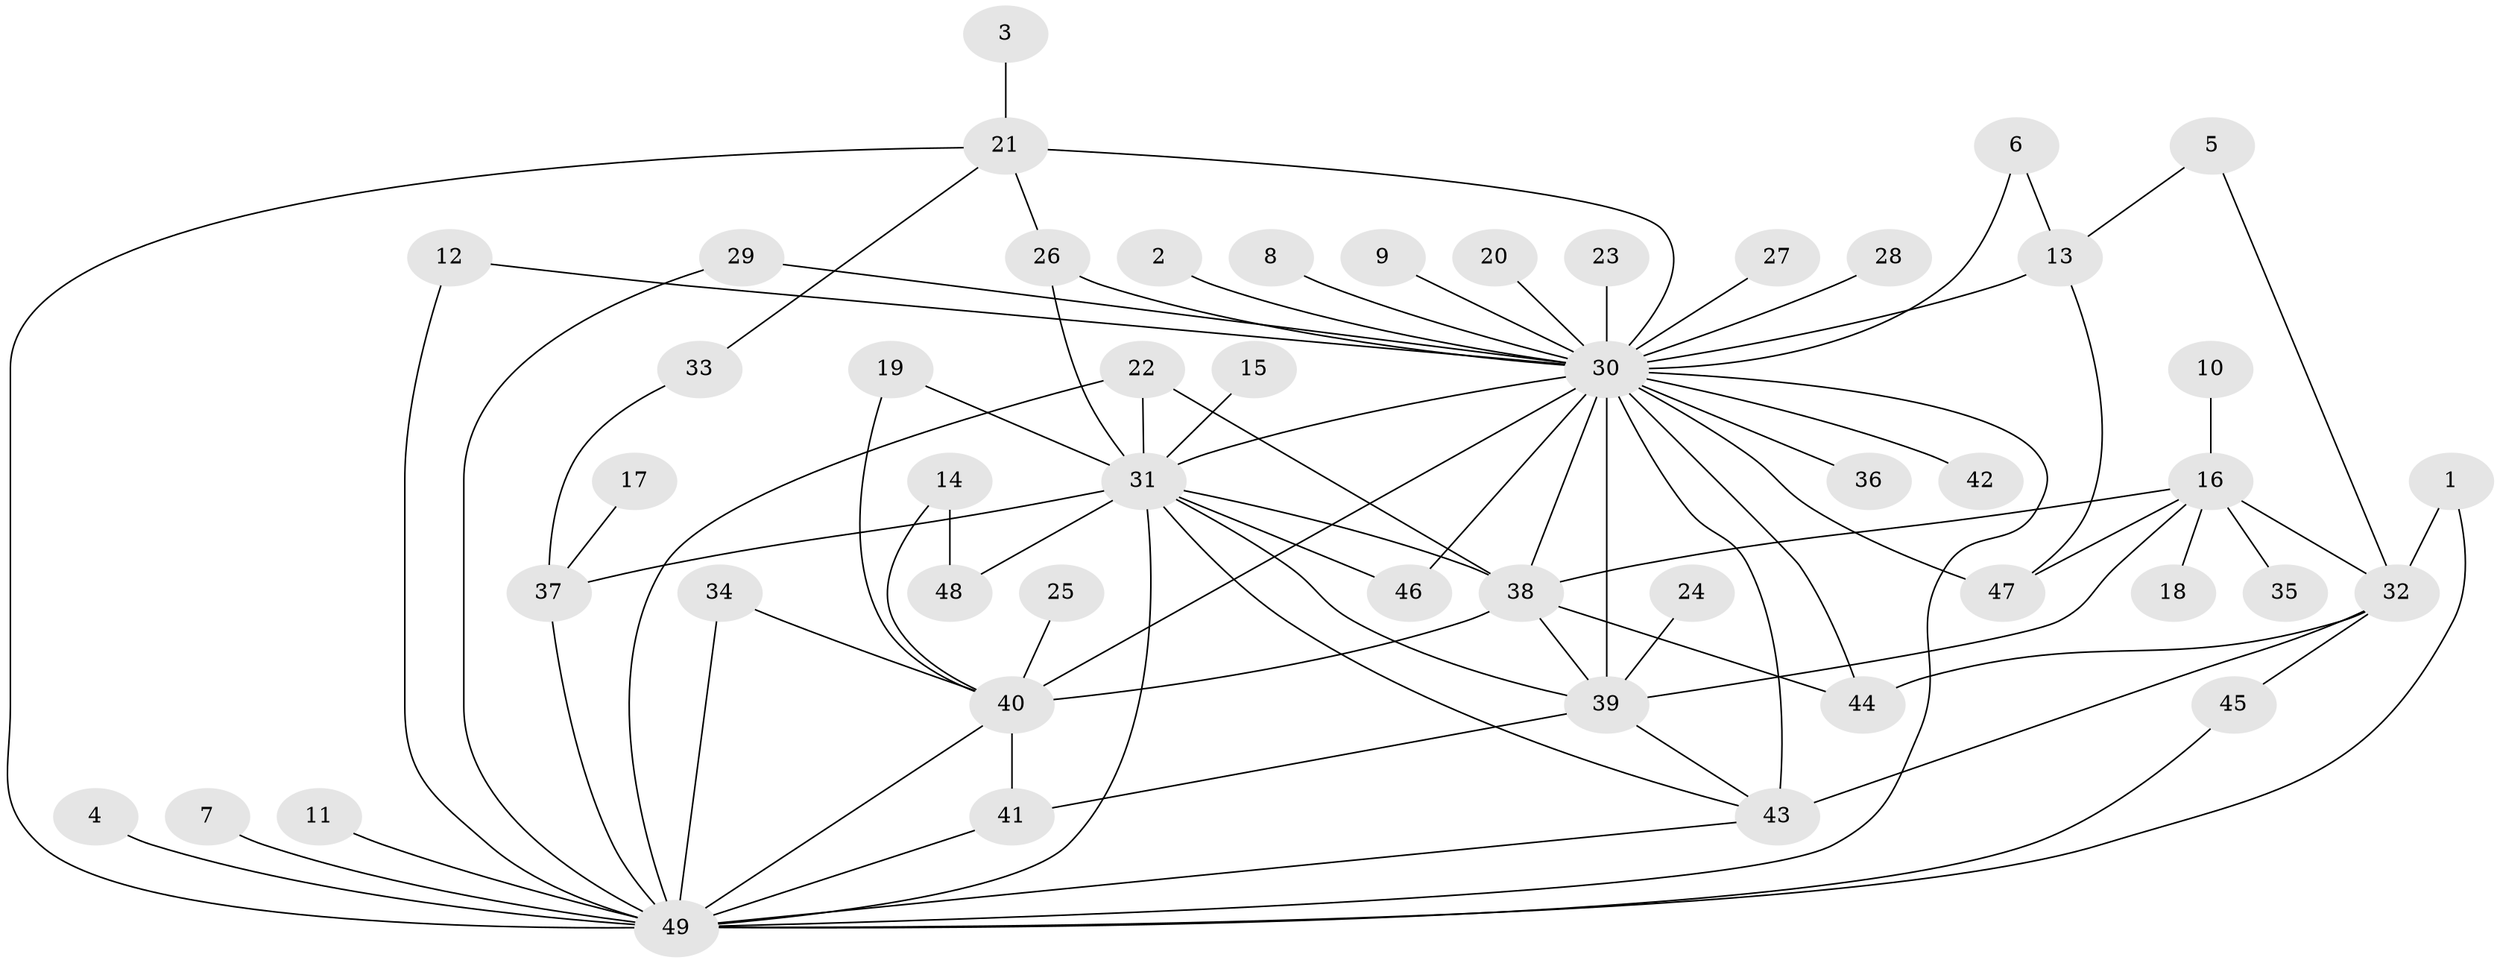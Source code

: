 // original degree distribution, {2: 0.20491803278688525, 22: 0.00819672131147541, 36: 0.00819672131147541, 10: 0.00819672131147541, 1: 0.5245901639344263, 4: 0.06557377049180328, 7: 0.00819672131147541, 17: 0.00819672131147541, 8: 0.01639344262295082, 3: 0.09016393442622951, 15: 0.00819672131147541, 5: 0.02459016393442623, 12: 0.00819672131147541, 6: 0.00819672131147541, 9: 0.00819672131147541}
// Generated by graph-tools (version 1.1) at 2025/36/03/04/25 23:36:45]
// undirected, 49 vertices, 82 edges
graph export_dot {
  node [color=gray90,style=filled];
  1;
  2;
  3;
  4;
  5;
  6;
  7;
  8;
  9;
  10;
  11;
  12;
  13;
  14;
  15;
  16;
  17;
  18;
  19;
  20;
  21;
  22;
  23;
  24;
  25;
  26;
  27;
  28;
  29;
  30;
  31;
  32;
  33;
  34;
  35;
  36;
  37;
  38;
  39;
  40;
  41;
  42;
  43;
  44;
  45;
  46;
  47;
  48;
  49;
  1 -- 32 [weight=1.0];
  1 -- 49 [weight=1.0];
  2 -- 30 [weight=1.0];
  3 -- 21 [weight=1.0];
  4 -- 49 [weight=1.0];
  5 -- 13 [weight=1.0];
  5 -- 32 [weight=1.0];
  6 -- 13 [weight=1.0];
  6 -- 30 [weight=1.0];
  7 -- 49 [weight=1.0];
  8 -- 30 [weight=1.0];
  9 -- 30 [weight=1.0];
  10 -- 16 [weight=1.0];
  11 -- 49 [weight=1.0];
  12 -- 30 [weight=1.0];
  12 -- 49 [weight=1.0];
  13 -- 30 [weight=2.0];
  13 -- 47 [weight=1.0];
  14 -- 40 [weight=1.0];
  14 -- 48 [weight=1.0];
  15 -- 31 [weight=1.0];
  16 -- 18 [weight=1.0];
  16 -- 32 [weight=2.0];
  16 -- 35 [weight=1.0];
  16 -- 38 [weight=1.0];
  16 -- 39 [weight=2.0];
  16 -- 47 [weight=1.0];
  17 -- 37 [weight=1.0];
  19 -- 31 [weight=1.0];
  19 -- 40 [weight=1.0];
  20 -- 30 [weight=1.0];
  21 -- 26 [weight=1.0];
  21 -- 30 [weight=1.0];
  21 -- 33 [weight=1.0];
  21 -- 49 [weight=1.0];
  22 -- 31 [weight=1.0];
  22 -- 38 [weight=1.0];
  22 -- 49 [weight=1.0];
  23 -- 30 [weight=1.0];
  24 -- 39 [weight=1.0];
  25 -- 40 [weight=1.0];
  26 -- 30 [weight=1.0];
  26 -- 31 [weight=1.0];
  27 -- 30 [weight=1.0];
  28 -- 30 [weight=1.0];
  29 -- 30 [weight=1.0];
  29 -- 49 [weight=1.0];
  30 -- 31 [weight=1.0];
  30 -- 36 [weight=1.0];
  30 -- 38 [weight=3.0];
  30 -- 39 [weight=2.0];
  30 -- 40 [weight=1.0];
  30 -- 42 [weight=1.0];
  30 -- 43 [weight=2.0];
  30 -- 44 [weight=1.0];
  30 -- 46 [weight=1.0];
  30 -- 47 [weight=2.0];
  30 -- 49 [weight=1.0];
  31 -- 37 [weight=1.0];
  31 -- 38 [weight=1.0];
  31 -- 39 [weight=2.0];
  31 -- 43 [weight=1.0];
  31 -- 46 [weight=1.0];
  31 -- 48 [weight=1.0];
  31 -- 49 [weight=1.0];
  32 -- 43 [weight=2.0];
  32 -- 44 [weight=1.0];
  32 -- 45 [weight=1.0];
  33 -- 37 [weight=1.0];
  34 -- 40 [weight=1.0];
  34 -- 49 [weight=1.0];
  37 -- 49 [weight=1.0];
  38 -- 39 [weight=1.0];
  38 -- 40 [weight=2.0];
  38 -- 44 [weight=1.0];
  39 -- 41 [weight=1.0];
  39 -- 43 [weight=1.0];
  40 -- 41 [weight=1.0];
  40 -- 49 [weight=1.0];
  41 -- 49 [weight=1.0];
  43 -- 49 [weight=1.0];
  45 -- 49 [weight=1.0];
}
